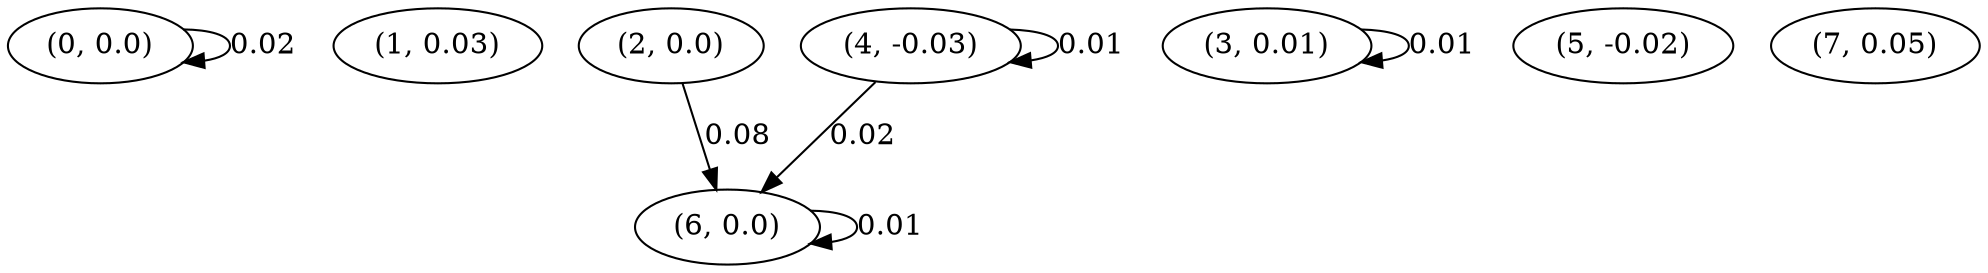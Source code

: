 digraph {
    0 [ label = "(0, 0.0)" ]
    1 [ label = "(1, 0.03)" ]
    2 [ label = "(2, 0.0)" ]
    3 [ label = "(3, 0.01)" ]
    4 [ label = "(4, -0.03)" ]
    5 [ label = "(5, -0.02)" ]
    6 [ label = "(6, 0.0)" ]
    7 [ label = "(7, 0.05)" ]
    0 -> 0 [ label = "0.02" ]
    3 -> 3 [ label = "0.01" ]
    4 -> 4 [ label = "0.01" ]
    6 -> 6 [ label = "0.01" ]
    2 -> 6 [ label = "0.08" ]
    4 -> 6 [ label = "0.02" ]
}

